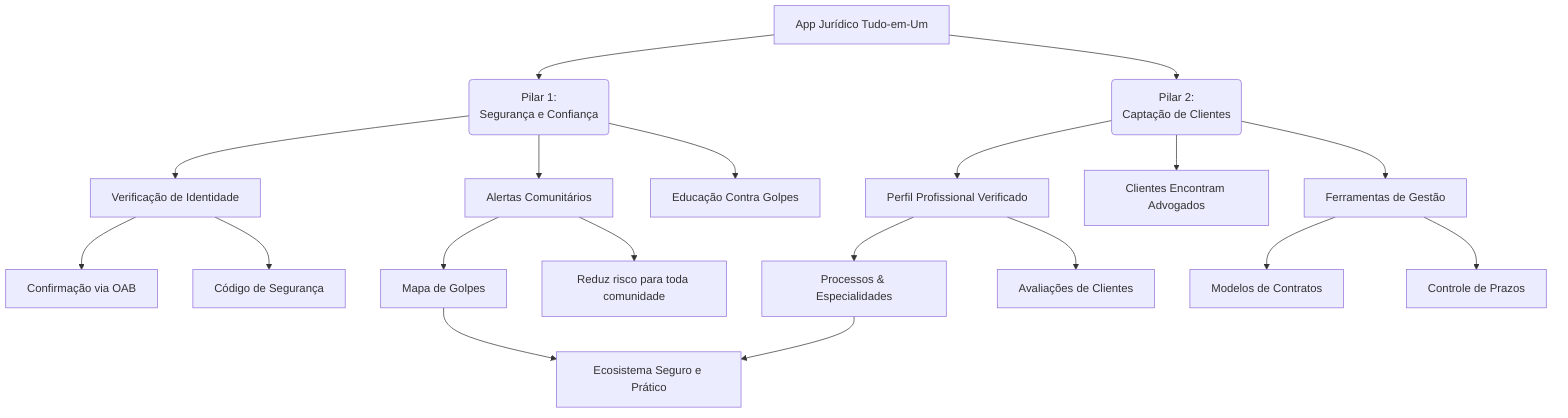 flowchart TD
    A[App Jurídico Tudo-em-Um] --> B(&quot;Pilar 1:<br>Segurança e Confiança&quot;)
    A --> C(&quot;Pilar 2:<br>Captação de Clientes&quot;)

    B --> B1[Verificação de Identidade]
    B --> B2[Alertas Comunitários]
    B --> B3[Educação Contra Golpes]

    B1 --> B1a[Confirmação via OAB]
    B1 --> B1b[Código de Segurança]

    B2 --> B2a[Mapa de Golpes]
    B2 --> B2b[Reduz risco para toda comunidade]

    C --> C1[Perfil Profissional Verificado]
    C --> C2[Clientes Encontram Advogados]
    C --> C3[Ferramentas de Gestão]

    C1 --> C1a[Processos & Especialidades]
    C1 --> C1b[Avaliações de Clientes]

    C3 --> C3a[Modelos de Contratos]
    C3 --> C3b[Controle de Prazos]

    B2a --> D[Resultado Principal]
    C1a --> D

    D[Ecosistema Seguro e Prático]
